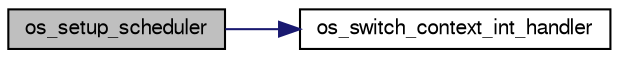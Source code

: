 digraph G
{
  edge [fontname="FreeSans",fontsize="10",labelfontname="FreeSans",labelfontsize="10"];
  node [fontname="FreeSans",fontsize="10",shape=record];
  rankdir=LR;
  Node1 [label="os_setup_scheduler",height=0.2,width=0.4,color="black", fillcolor="grey75", style="filled" fontcolor="black"];
  Node1 -> Node2 [color="midnightblue",fontsize="10",style="solid",fontname="FreeSans"];
  Node2 [label="os_switch_context_int_handler",height=0.2,width=0.4,color="black", fillcolor="white", style="filled",URL="$group__os__port__group.html#ga190ac35a6514e5abd07f888ac794e541",tooltip="Context switch for a process.  Interrupt handler which is used to schedule and switch between the pro..."];
}
